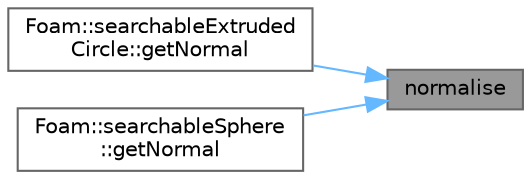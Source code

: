 digraph "normalise"
{
 // LATEX_PDF_SIZE
  bgcolor="transparent";
  edge [fontname=Helvetica,fontsize=10,labelfontname=Helvetica,labelfontsize=10];
  node [fontname=Helvetica,fontsize=10,shape=box,height=0.2,width=0.4];
  rankdir="RL";
  Node1 [id="Node000001",label="normalise",height=0.2,width=0.4,color="gray40", fillcolor="grey60", style="filled", fontcolor="black",tooltip=" "];
  Node1 -> Node2 [id="edge1_Node000001_Node000002",dir="back",color="steelblue1",style="solid",tooltip=" "];
  Node2 [id="Node000002",label="Foam::searchableExtruded\lCircle::getNormal",height=0.2,width=0.4,color="grey40", fillcolor="white", style="filled",URL="$classFoam_1_1searchableExtrudedCircle.html#aa9abdb9ffe5f3cb1c2992ccb3bcc9e48",tooltip=" "];
  Node1 -> Node3 [id="edge2_Node000001_Node000003",dir="back",color="steelblue1",style="solid",tooltip=" "];
  Node3 [id="Node000003",label="Foam::searchableSphere\l::getNormal",height=0.2,width=0.4,color="grey40", fillcolor="white", style="filled",URL="$classFoam_1_1searchableSphere.html#aa9abdb9ffe5f3cb1c2992ccb3bcc9e48",tooltip=" "];
}
